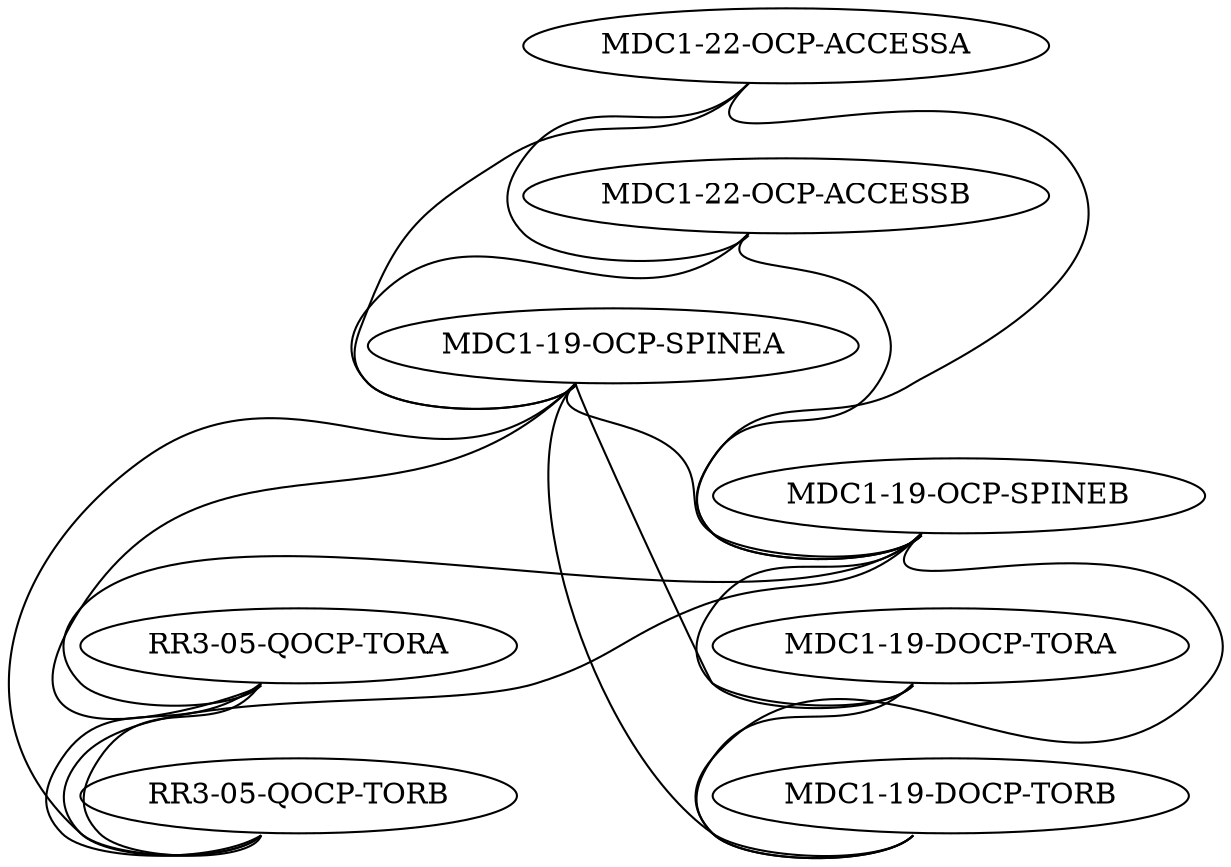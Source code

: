 # generic example - cumulus@leaf1$ cat /etc/ptm.d/topology.dot
graph G {
 "MDC1-19-DOCP-TORA" [function="leaf" playbook="provision.yml" config="./helper_scripts/extra_switch_config.sh"]
 "MDC1-19-DOCP-TORB" [function="leaf" playbook="provision.yml" config="./helper_scripts/extra_switch_config.sh"]
 "RR3-05-QOCP-TORA" [function="leaf" playbook="provision.yml" config="./helper_scripts/extra_switch_config.sh"]
 "RR3-05-QOCP-TORB" [function="leaf" playbook="provision.yml"config="./helper_scripts/extra_switch_config.sh"]
 "MDC1-19-OCP-SPINEA" [function="spine" playbook="provision.yml" config="./helper_scripts/extra_switch_config.sh"]
 "MDC1-19-OCP-SPINEB" [function="spine" playbook="provision.yml" config="./helper_scripts/extra_switch_config.sh"]
 "MDC1-22-OCP-ACCESSA" [function="exit" playbook="provision.yml" config="./helper_scripts/extra_switch_config.sh"]
 "MDC1-22-OCP-ACCESSB" [function="exit" playbook="provision.yml" config="./helper_scripts/extra_switch_config.sh"]
    "MDC1-22-OCP-ACCESSA":"swp1" -- "MDC1-22-OCP-ACCESSB":"swp1";
    "MDC1-22-OCP-ACCESSA":"swp49" -- "MDC1-19-OCP-SPINEA":"swp31";
    "MDC1-22-OCP-ACCESSA":"swp50" -- "MDC1-19-OCP-SPINEB":"swp31";
    "MDC1-22-OCP-ACCESSB":"swp49" -- "MDC1-19-OCP-SPINEA":"swp32";
    "MDC1-22-OCP-ACCESSB":"swp50" -- "MDC1-19-OCP-SPINEB":"swp32";
    "MDC1-19-OCP-SPINEA":"swp1" -- "MDC1-19-OCP-SPINEB":"swp1";
    "MDC1-19-OCP-SPINEA":"swp27" -- "RR3-05-QOCP-TORA":"swp49";
    "MDC1-19-OCP-SPINEA":"swp28" -- "RR3-05-QOCP-TORB":"swp49";
    "MDC1-19-OCP-SPINEA":"swp29" -- "MDC1-19-DOCP-TORA":"swp49";
    "MDC1-19-OCP-SPINEA":"swp30" -- "MDC1-19-DOCP-TORB":"swp49";
    "MDC1-19-OCP-SPINEB":"swp27" -- "RR3-05-QOCP-TORA":"swp50";
    "MDC1-19-OCP-SPINEB":"swp28" -- "RR3-05-QOCP-TORB":"swp50";
    "MDC1-19-OCP-SPINEB":"swp29" -- "MDC1-19-DOCP-TORA":"swp50";
    "MDC1-19-OCP-SPINEB":"swp30" -- "MDC1-19-DOCP-TORB":"swp50";
    "MDC1-19-DOCP-TORA":"swp47" -- "MDC1-19-DOCP-TORB":"swp47";
    "RR3-05-QOCP-TORA":"swp51" -- "RR3-05-QOCP-TORB":"swp51";
    "RR3-05-QOCP-TORA":"swp52" -- "RR3-05-QOCP-TORB":"swp52"
}
